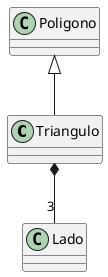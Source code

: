 @startuml Pitagoras
class Triangulo
class Poligono
class Lado

Triangulo -up-|> Poligono
Triangulo *-- "3" Lado
@enduml